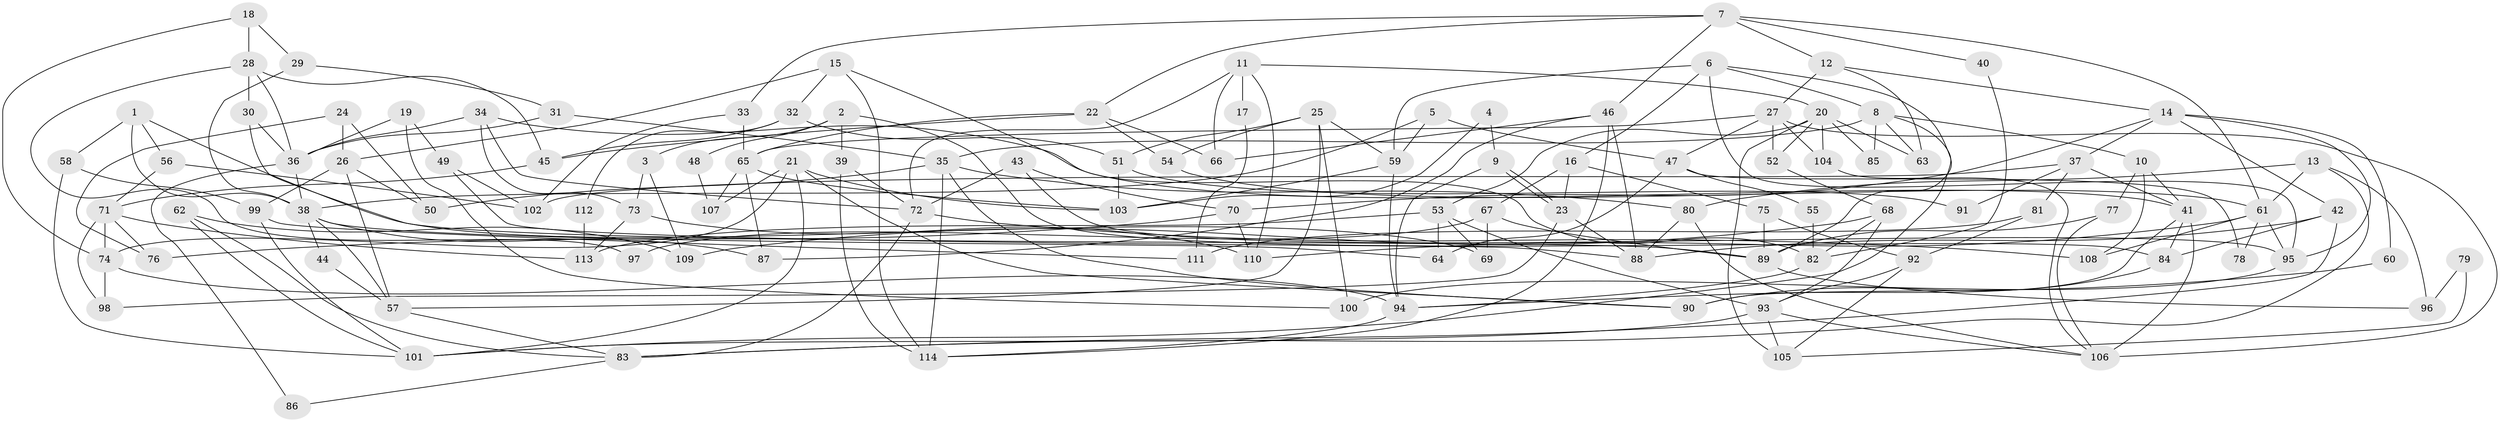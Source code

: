// Generated by graph-tools (version 1.1) at 2025/15/03/09/25 04:15:05]
// undirected, 114 vertices, 228 edges
graph export_dot {
graph [start="1"]
  node [color=gray90,style=filled];
  1;
  2;
  3;
  4;
  5;
  6;
  7;
  8;
  9;
  10;
  11;
  12;
  13;
  14;
  15;
  16;
  17;
  18;
  19;
  20;
  21;
  22;
  23;
  24;
  25;
  26;
  27;
  28;
  29;
  30;
  31;
  32;
  33;
  34;
  35;
  36;
  37;
  38;
  39;
  40;
  41;
  42;
  43;
  44;
  45;
  46;
  47;
  48;
  49;
  50;
  51;
  52;
  53;
  54;
  55;
  56;
  57;
  58;
  59;
  60;
  61;
  62;
  63;
  64;
  65;
  66;
  67;
  68;
  69;
  70;
  71;
  72;
  73;
  74;
  75;
  76;
  77;
  78;
  79;
  80;
  81;
  82;
  83;
  84;
  85;
  86;
  87;
  88;
  89;
  90;
  91;
  92;
  93;
  94;
  95;
  96;
  97;
  98;
  99;
  100;
  101;
  102;
  103;
  104;
  105;
  106;
  107;
  108;
  109;
  110;
  111;
  112;
  113;
  114;
  1 -- 38;
  1 -- 89;
  1 -- 56;
  1 -- 58;
  2 -- 84;
  2 -- 39;
  2 -- 3;
  2 -- 48;
  3 -- 73;
  3 -- 109;
  4 -- 103;
  4 -- 9;
  5 -- 38;
  5 -- 59;
  5 -- 47;
  6 -- 8;
  6 -- 95;
  6 -- 16;
  6 -- 59;
  6 -- 89;
  7 -- 33;
  7 -- 12;
  7 -- 22;
  7 -- 40;
  7 -- 46;
  7 -- 61;
  8 -- 101;
  8 -- 35;
  8 -- 10;
  8 -- 63;
  8 -- 85;
  9 -- 94;
  9 -- 23;
  9 -- 23;
  10 -- 108;
  10 -- 41;
  10 -- 77;
  11 -- 110;
  11 -- 20;
  11 -- 17;
  11 -- 66;
  11 -- 72;
  12 -- 27;
  12 -- 14;
  12 -- 63;
  13 -- 80;
  13 -- 61;
  13 -- 83;
  13 -- 96;
  14 -- 95;
  14 -- 42;
  14 -- 37;
  14 -- 60;
  14 -- 70;
  15 -- 114;
  15 -- 26;
  15 -- 32;
  15 -- 82;
  16 -- 75;
  16 -- 23;
  16 -- 67;
  17 -- 111;
  18 -- 28;
  18 -- 29;
  18 -- 74;
  19 -- 36;
  19 -- 49;
  19 -- 100;
  20 -- 63;
  20 -- 104;
  20 -- 52;
  20 -- 53;
  20 -- 85;
  20 -- 105;
  21 -- 103;
  21 -- 90;
  21 -- 74;
  21 -- 101;
  21 -- 107;
  22 -- 65;
  22 -- 45;
  22 -- 54;
  22 -- 66;
  23 -- 88;
  23 -- 98;
  24 -- 76;
  24 -- 26;
  24 -- 50;
  25 -- 59;
  25 -- 54;
  25 -- 51;
  25 -- 57;
  25 -- 100;
  26 -- 99;
  26 -- 50;
  26 -- 57;
  27 -- 106;
  27 -- 52;
  27 -- 47;
  27 -- 65;
  27 -- 104;
  28 -- 36;
  28 -- 45;
  28 -- 30;
  28 -- 97;
  29 -- 38;
  29 -- 31;
  30 -- 36;
  30 -- 69;
  31 -- 36;
  31 -- 35;
  32 -- 45;
  32 -- 51;
  32 -- 112;
  33 -- 65;
  33 -- 102;
  34 -- 41;
  34 -- 72;
  34 -- 36;
  34 -- 73;
  35 -- 80;
  35 -- 114;
  35 -- 50;
  35 -- 90;
  36 -- 38;
  36 -- 86;
  37 -- 41;
  37 -- 81;
  37 -- 91;
  37 -- 102;
  38 -- 64;
  38 -- 57;
  38 -- 44;
  38 -- 87;
  39 -- 114;
  39 -- 72;
  40 -- 82;
  41 -- 90;
  41 -- 84;
  41 -- 106;
  42 -- 88;
  42 -- 83;
  42 -- 84;
  43 -- 70;
  43 -- 72;
  43 -- 95;
  44 -- 57;
  45 -- 71;
  46 -- 66;
  46 -- 87;
  46 -- 88;
  46 -- 114;
  47 -- 55;
  47 -- 64;
  47 -- 78;
  48 -- 107;
  49 -- 102;
  49 -- 88;
  51 -- 91;
  51 -- 103;
  52 -- 68;
  53 -- 93;
  53 -- 64;
  53 -- 69;
  53 -- 113;
  54 -- 61;
  55 -- 82;
  56 -- 71;
  56 -- 102;
  57 -- 83;
  58 -- 101;
  58 -- 99;
  59 -- 103;
  59 -- 94;
  60 -- 94;
  61 -- 95;
  61 -- 78;
  61 -- 108;
  61 -- 110;
  62 -- 101;
  62 -- 83;
  62 -- 109;
  65 -- 87;
  65 -- 103;
  65 -- 107;
  67 -- 69;
  67 -- 89;
  67 -- 97;
  68 -- 82;
  68 -- 109;
  68 -- 93;
  70 -- 110;
  70 -- 76;
  71 -- 74;
  71 -- 98;
  71 -- 76;
  71 -- 113;
  72 -- 83;
  72 -- 108;
  73 -- 113;
  73 -- 110;
  74 -- 94;
  74 -- 98;
  75 -- 92;
  75 -- 89;
  77 -- 89;
  77 -- 106;
  79 -- 105;
  79 -- 96;
  80 -- 106;
  80 -- 88;
  81 -- 92;
  81 -- 111;
  82 -- 94;
  83 -- 86;
  84 -- 90;
  89 -- 96;
  92 -- 105;
  92 -- 93;
  93 -- 106;
  93 -- 101;
  93 -- 105;
  94 -- 114;
  95 -- 100;
  99 -- 101;
  99 -- 111;
  104 -- 106;
  112 -- 113;
}
